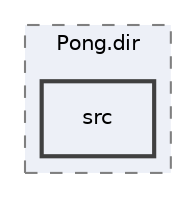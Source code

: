 digraph "/home/francisco/Projects/gameEngines/Pong/build/CMakeFiles/Pong.dir/src"
{
 // LATEX_PDF_SIZE
  edge [fontname="Helvetica",fontsize="10",labelfontname="Helvetica",labelfontsize="10"];
  node [fontname="Helvetica",fontsize="10",shape=record];
  compound=true
  subgraph clusterdir_e8c0bf364a2490a042f7b5b4375574a3 {
    graph [ bgcolor="#edf0f7", pencolor="grey50", style="filled,dashed,", label="Pong.dir", fontname="Helvetica", fontsize="10", URL="dir_e8c0bf364a2490a042f7b5b4375574a3.html"]
  dir_b90bf479cbdb9caaa70fcce6ad0e43f5 [shape=box, label="src", style="filled,bold,", fillcolor="#edf0f7", color="grey25", URL="dir_b90bf479cbdb9caaa70fcce6ad0e43f5.html"];
  }
}
